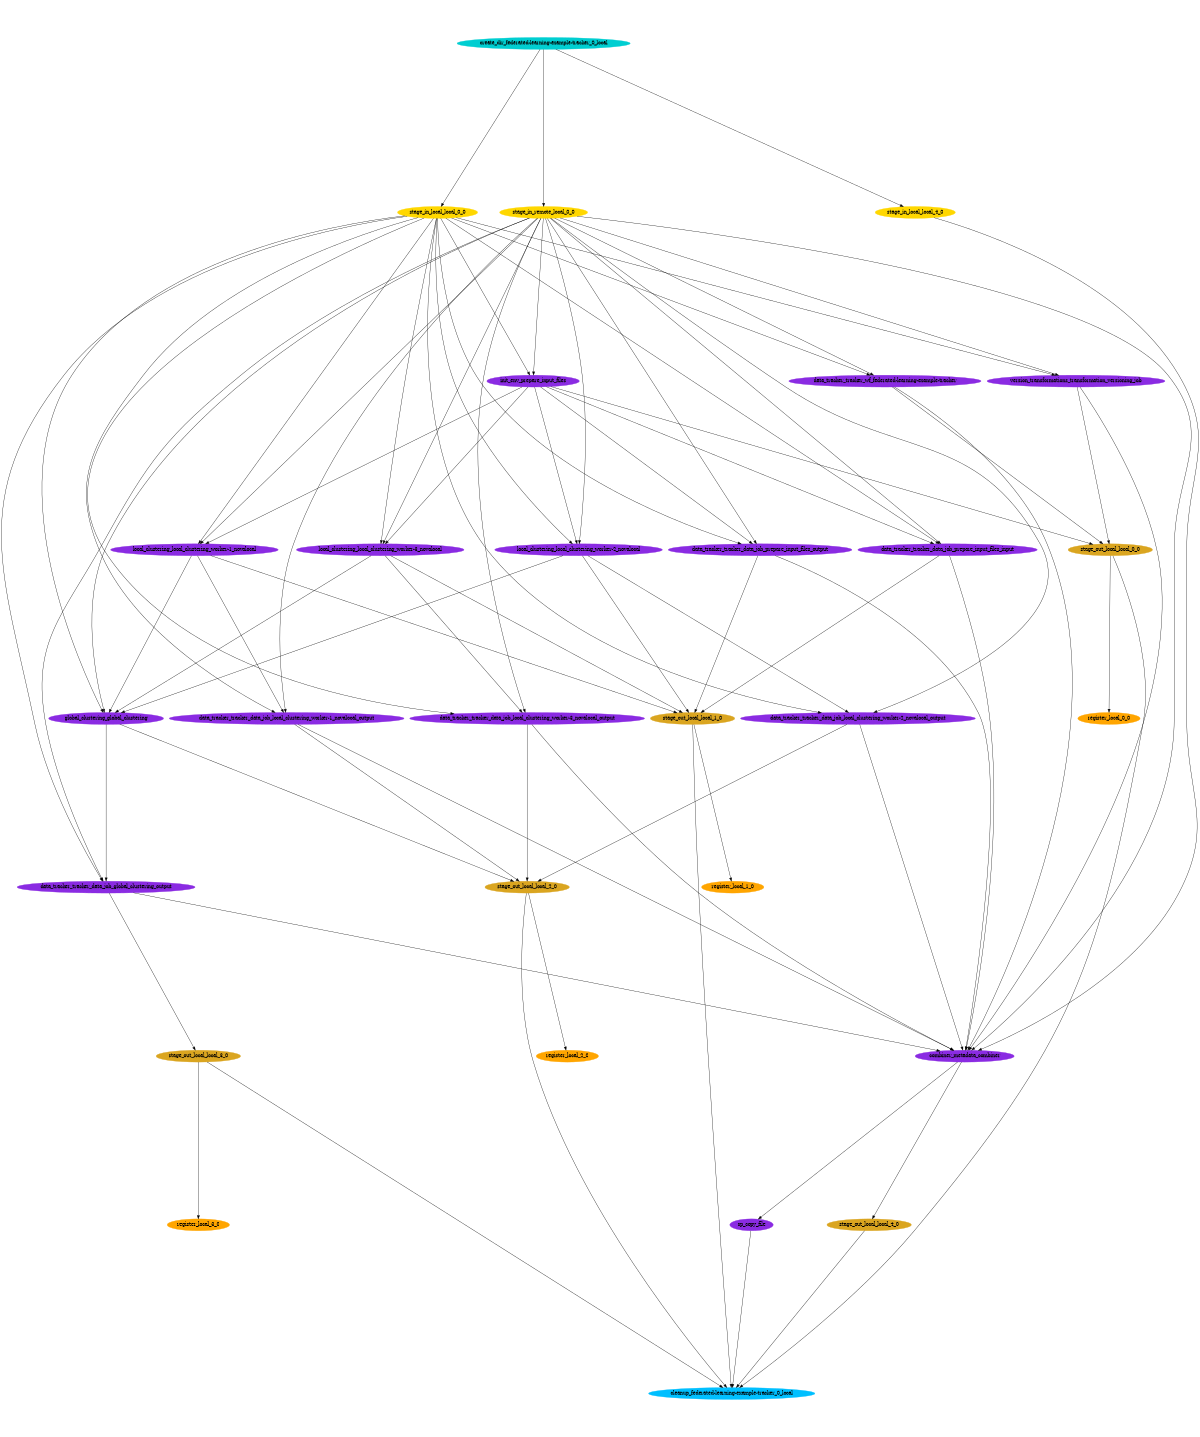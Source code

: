 digraph E {
size="8.0,10.0"
ratio=fill
node [shape=ellipse]
edge [arrowhead=normal, arrowsize=1.0]
	"stage_in_remote_local_0_0" [color=gold,style=filled,label="stage_in_remote_local_0_0"]
	"stage_in_local_local_4_0" [color=gold,style=filled,label="stage_in_local_local_4_0"]
	"combiner_metadata_combiner" [color=blueviolet,style=filled,label="combiner_metadata_combiner"]
	"cleanup_federated-learning-example-tracker_0_local" [color=deepskyblue,style=filled,label="cleanup_federated-learning-example-tracker_0_local"]
	"stage_in_local_local_0_0" [color=gold,style=filled,label="stage_in_local_local_0_0"]
	"version_transformations_transformation_versioning_job" [color=blueviolet,style=filled,label="version_transformations_transformation_versioning_job"]
	"cp_copy_file" [color=blueviolet,style=filled,label="cp_copy_file"]
	"local_clustering_local_clustering_worker-1_novalocal" [color=blueviolet,style=filled,label="local_clustering_local_clustering_worker-1_novalocal"]
	"local_clustering_local_clustering_worker-3_novalocal" [color=blueviolet,style=filled,label="local_clustering_local_clustering_worker-3_novalocal"]
	"data_tracker_tracker_data_job_local_clustering_worker-3_novalocal_output" [color=blueviolet,style=filled,label="data_tracker_tracker_data_job_local_clustering_worker-3_novalocal_output"]
	"global_clustering_global_clustering" [color=blueviolet,style=filled,label="global_clustering_global_clustering"]
	"data_tracker_tracker_data_job_prepare_input_files_output" [color=blueviolet,style=filled,label="data_tracker_tracker_data_job_prepare_input_files_output"]
	"init_env_prepare_input_files" [color=blueviolet,style=filled,label="init_env_prepare_input_files"]
	"create_dir_federated-learning-example-tracker_0_local" [color=darkturquoise,style=filled,label="create_dir_federated-learning-example-tracker_0_local"]
	"data_tracker_tracker_data_job_local_clustering_worker-2_novalocal_output" [color=blueviolet,style=filled,label="data_tracker_tracker_data_job_local_clustering_worker-2_novalocal_output"]
	"stage_out_local_local_4_0" [color=goldenrod,style=filled,label="stage_out_local_local_4_0"]
	"stage_out_local_local_3_0" [color=goldenrod,style=filled,label="stage_out_local_local_3_0"]
	"stage_out_local_local_2_0" [color=goldenrod,style=filled,label="stage_out_local_local_2_0"]
	"stage_out_local_local_1_0" [color=goldenrod,style=filled,label="stage_out_local_local_1_0"]
	"stage_out_local_local_0_0" [color=goldenrod,style=filled,label="stage_out_local_local_0_0"]
	"data_tracker_tracker_data_job_global_clustering_output" [color=blueviolet,style=filled,label="data_tracker_tracker_data_job_global_clustering_output"]
	"data_tracker_tracker_wf_federated-learning-example-tracker" [color=blueviolet,style=filled,label="data_tracker_tracker_wf_federated-learning-example-tracker"]
	"local_clustering_local_clustering_worker-2_novalocal" [color=blueviolet,style=filled,label="local_clustering_local_clustering_worker-2_novalocal"]
	"data_tracker_tracker_data_job_prepare_input_files_input" [color=blueviolet,style=filled,label="data_tracker_tracker_data_job_prepare_input_files_input"]
	"register_local_3_0" [color=orange,style=filled,label="register_local_3_0"]
	"data_tracker_tracker_data_job_local_clustering_worker-1_novalocal_output" [color=blueviolet,style=filled,label="data_tracker_tracker_data_job_local_clustering_worker-1_novalocal_output"]
	"register_local_2_0" [color=orange,style=filled,label="register_local_2_0"]
	"register_local_1_0" [color=orange,style=filled,label="register_local_1_0"]
	"register_local_0_0" [color=orange,style=filled,label="register_local_0_0"]

	"stage_in_remote_local_0_0" -> "data_tracker_tracker_data_job_local_clustering_worker-2_novalocal_output"
	"stage_in_remote_local_0_0" -> "data_tracker_tracker_data_job_global_clustering_output"
	"stage_in_remote_local_0_0" -> "combiner_metadata_combiner"
	"stage_in_remote_local_0_0" -> "data_tracker_tracker_wf_federated-learning-example-tracker"
	"stage_in_remote_local_0_0" -> "version_transformations_transformation_versioning_job"
	"stage_in_remote_local_0_0" -> "local_clustering_local_clustering_worker-1_novalocal"
	"stage_in_remote_local_0_0" -> "local_clustering_local_clustering_worker-3_novalocal"
	"stage_in_remote_local_0_0" -> "local_clustering_local_clustering_worker-2_novalocal"
	"stage_in_remote_local_0_0" -> "data_tracker_tracker_data_job_prepare_input_files_input"
	"stage_in_remote_local_0_0" -> "data_tracker_tracker_data_job_local_clustering_worker-3_novalocal_output"
	"stage_in_remote_local_0_0" -> "data_tracker_tracker_data_job_local_clustering_worker-1_novalocal_output"
	"stage_in_remote_local_0_0" -> "global_clustering_global_clustering"
	"stage_in_remote_local_0_0" -> "data_tracker_tracker_data_job_prepare_input_files_output"
	"stage_in_remote_local_0_0" -> "init_env_prepare_input_files"
	"stage_in_local_local_4_0" -> "combiner_metadata_combiner"
	"combiner_metadata_combiner" -> "stage_out_local_local_4_0"
	"combiner_metadata_combiner" -> "cp_copy_file"
	"stage_in_local_local_0_0" -> "data_tracker_tracker_data_job_local_clustering_worker-2_novalocal_output"
	"stage_in_local_local_0_0" -> "data_tracker_tracker_data_job_global_clustering_output"
	"stage_in_local_local_0_0" -> "data_tracker_tracker_wf_federated-learning-example-tracker"
	"stage_in_local_local_0_0" -> "version_transformations_transformation_versioning_job"
	"stage_in_local_local_0_0" -> "local_clustering_local_clustering_worker-1_novalocal"
	"stage_in_local_local_0_0" -> "local_clustering_local_clustering_worker-3_novalocal"
	"stage_in_local_local_0_0" -> "local_clustering_local_clustering_worker-2_novalocal"
	"stage_in_local_local_0_0" -> "data_tracker_tracker_data_job_prepare_input_files_input"
	"stage_in_local_local_0_0" -> "data_tracker_tracker_data_job_local_clustering_worker-3_novalocal_output"
	"stage_in_local_local_0_0" -> "data_tracker_tracker_data_job_local_clustering_worker-1_novalocal_output"
	"stage_in_local_local_0_0" -> "global_clustering_global_clustering"
	"stage_in_local_local_0_0" -> "data_tracker_tracker_data_job_prepare_input_files_output"
	"stage_in_local_local_0_0" -> "init_env_prepare_input_files"
	"version_transformations_transformation_versioning_job" -> "stage_out_local_local_0_0"
	"version_transformations_transformation_versioning_job" -> "combiner_metadata_combiner"
	"cp_copy_file" -> "cleanup_federated-learning-example-tracker_0_local"
	"local_clustering_local_clustering_worker-1_novalocal" -> "data_tracker_tracker_data_job_local_clustering_worker-1_novalocal_output"
	"local_clustering_local_clustering_worker-1_novalocal" -> "global_clustering_global_clustering"
	"local_clustering_local_clustering_worker-1_novalocal" -> "stage_out_local_local_1_0"
	"local_clustering_local_clustering_worker-3_novalocal" -> "data_tracker_tracker_data_job_local_clustering_worker-3_novalocal_output"
	"local_clustering_local_clustering_worker-3_novalocal" -> "global_clustering_global_clustering"
	"local_clustering_local_clustering_worker-3_novalocal" -> "stage_out_local_local_1_0"
	"data_tracker_tracker_data_job_local_clustering_worker-3_novalocal_output" -> "stage_out_local_local_2_0"
	"data_tracker_tracker_data_job_local_clustering_worker-3_novalocal_output" -> "combiner_metadata_combiner"
	"global_clustering_global_clustering" -> "stage_out_local_local_2_0"
	"global_clustering_global_clustering" -> "data_tracker_tracker_data_job_global_clustering_output"
	"data_tracker_tracker_data_job_prepare_input_files_output" -> "stage_out_local_local_1_0"
	"data_tracker_tracker_data_job_prepare_input_files_output" -> "combiner_metadata_combiner"
	"init_env_prepare_input_files" -> "local_clustering_local_clustering_worker-3_novalocal"
	"init_env_prepare_input_files" -> "local_clustering_local_clustering_worker-2_novalocal"
	"init_env_prepare_input_files" -> "data_tracker_tracker_data_job_prepare_input_files_input"
	"init_env_prepare_input_files" -> "data_tracker_tracker_data_job_prepare_input_files_output"
	"init_env_prepare_input_files" -> "stage_out_local_local_0_0"
	"init_env_prepare_input_files" -> "local_clustering_local_clustering_worker-1_novalocal"
	"create_dir_federated-learning-example-tracker_0_local" -> "stage_in_remote_local_0_0"
	"create_dir_federated-learning-example-tracker_0_local" -> "stage_in_local_local_4_0"
	"create_dir_federated-learning-example-tracker_0_local" -> "stage_in_local_local_0_0"
	"data_tracker_tracker_data_job_local_clustering_worker-2_novalocal_output" -> "stage_out_local_local_2_0"
	"data_tracker_tracker_data_job_local_clustering_worker-2_novalocal_output" -> "combiner_metadata_combiner"
	"stage_out_local_local_4_0" -> "cleanup_federated-learning-example-tracker_0_local"
	"stage_out_local_local_3_0" -> "register_local_3_0"
	"stage_out_local_local_3_0" -> "cleanup_federated-learning-example-tracker_0_local"
	"stage_out_local_local_2_0" -> "register_local_2_0"
	"stage_out_local_local_2_0" -> "cleanup_federated-learning-example-tracker_0_local"
	"stage_out_local_local_1_0" -> "register_local_1_0"
	"stage_out_local_local_1_0" -> "cleanup_federated-learning-example-tracker_0_local"
	"stage_out_local_local_0_0" -> "register_local_0_0"
	"stage_out_local_local_0_0" -> "cleanup_federated-learning-example-tracker_0_local"
	"data_tracker_tracker_data_job_global_clustering_output" -> "stage_out_local_local_3_0"
	"data_tracker_tracker_data_job_global_clustering_output" -> "combiner_metadata_combiner"
	"data_tracker_tracker_wf_federated-learning-example-tracker" -> "stage_out_local_local_0_0"
	"data_tracker_tracker_wf_federated-learning-example-tracker" -> "combiner_metadata_combiner"
	"local_clustering_local_clustering_worker-2_novalocal" -> "data_tracker_tracker_data_job_local_clustering_worker-2_novalocal_output"
	"local_clustering_local_clustering_worker-2_novalocal" -> "global_clustering_global_clustering"
	"local_clustering_local_clustering_worker-2_novalocal" -> "stage_out_local_local_1_0"
	"data_tracker_tracker_data_job_prepare_input_files_input" -> "stage_out_local_local_1_0"
	"data_tracker_tracker_data_job_prepare_input_files_input" -> "combiner_metadata_combiner"
	"data_tracker_tracker_data_job_local_clustering_worker-1_novalocal_output" -> "stage_out_local_local_2_0"
	"data_tracker_tracker_data_job_local_clustering_worker-1_novalocal_output" -> "combiner_metadata_combiner"
}
